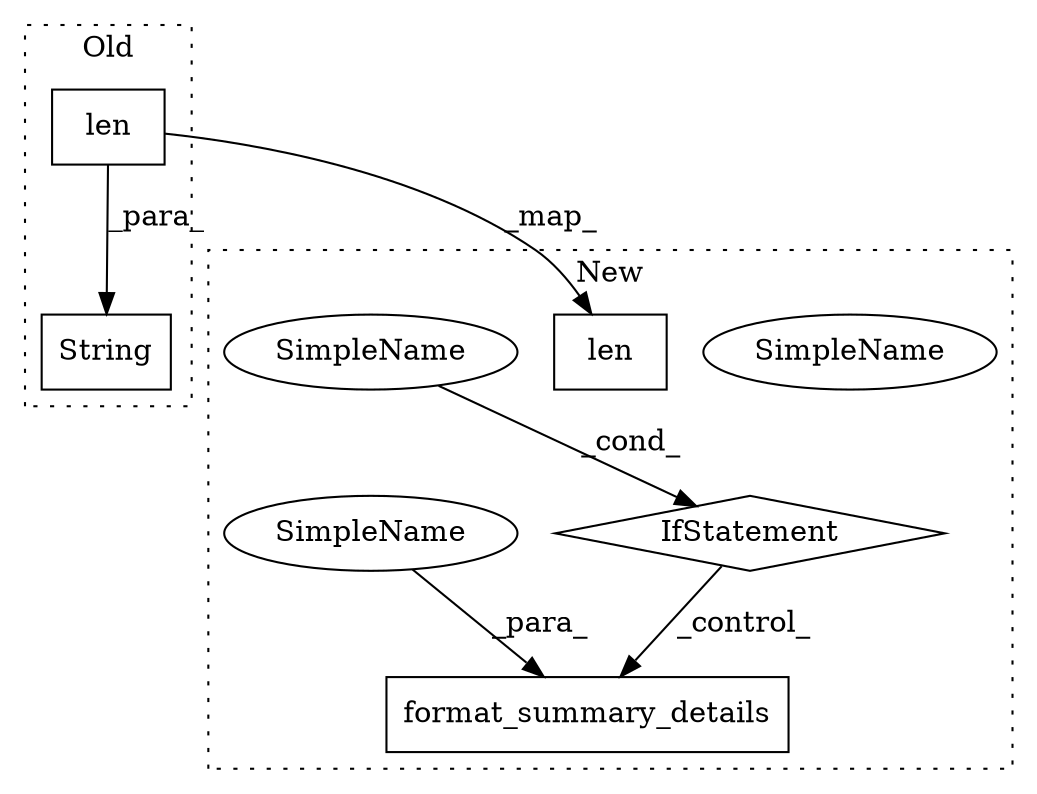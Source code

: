 digraph G {
subgraph cluster0 {
1 [label="String" a="32" s="3837,3853" l="7,1" shape="box"];
5 [label="len" a="32" s="3844,3852" l="4,1" shape="box"];
label = "Old";
style="dotted";
}
subgraph cluster1 {
2 [label="format_summary_details" a="32" s="4069,4096" l="23,1" shape="box"];
3 [label="IfStatement" a="25" s="4066" l="3" shape="diamond"];
4 [label="SimpleName" a="42" s="4062" l="4" shape="ellipse"];
6 [label="len" a="32" s="4016,4024" l="4,1" shape="box"];
7 [label="SimpleName" a="42" s="4062" l="4" shape="ellipse"];
8 [label="SimpleName" a="42" s="4092" l="4" shape="ellipse"];
label = "New";
style="dotted";
}
3 -> 2 [label="_control_"];
5 -> 1 [label="_para_"];
5 -> 6 [label="_map_"];
7 -> 3 [label="_cond_"];
8 -> 2 [label="_para_"];
}